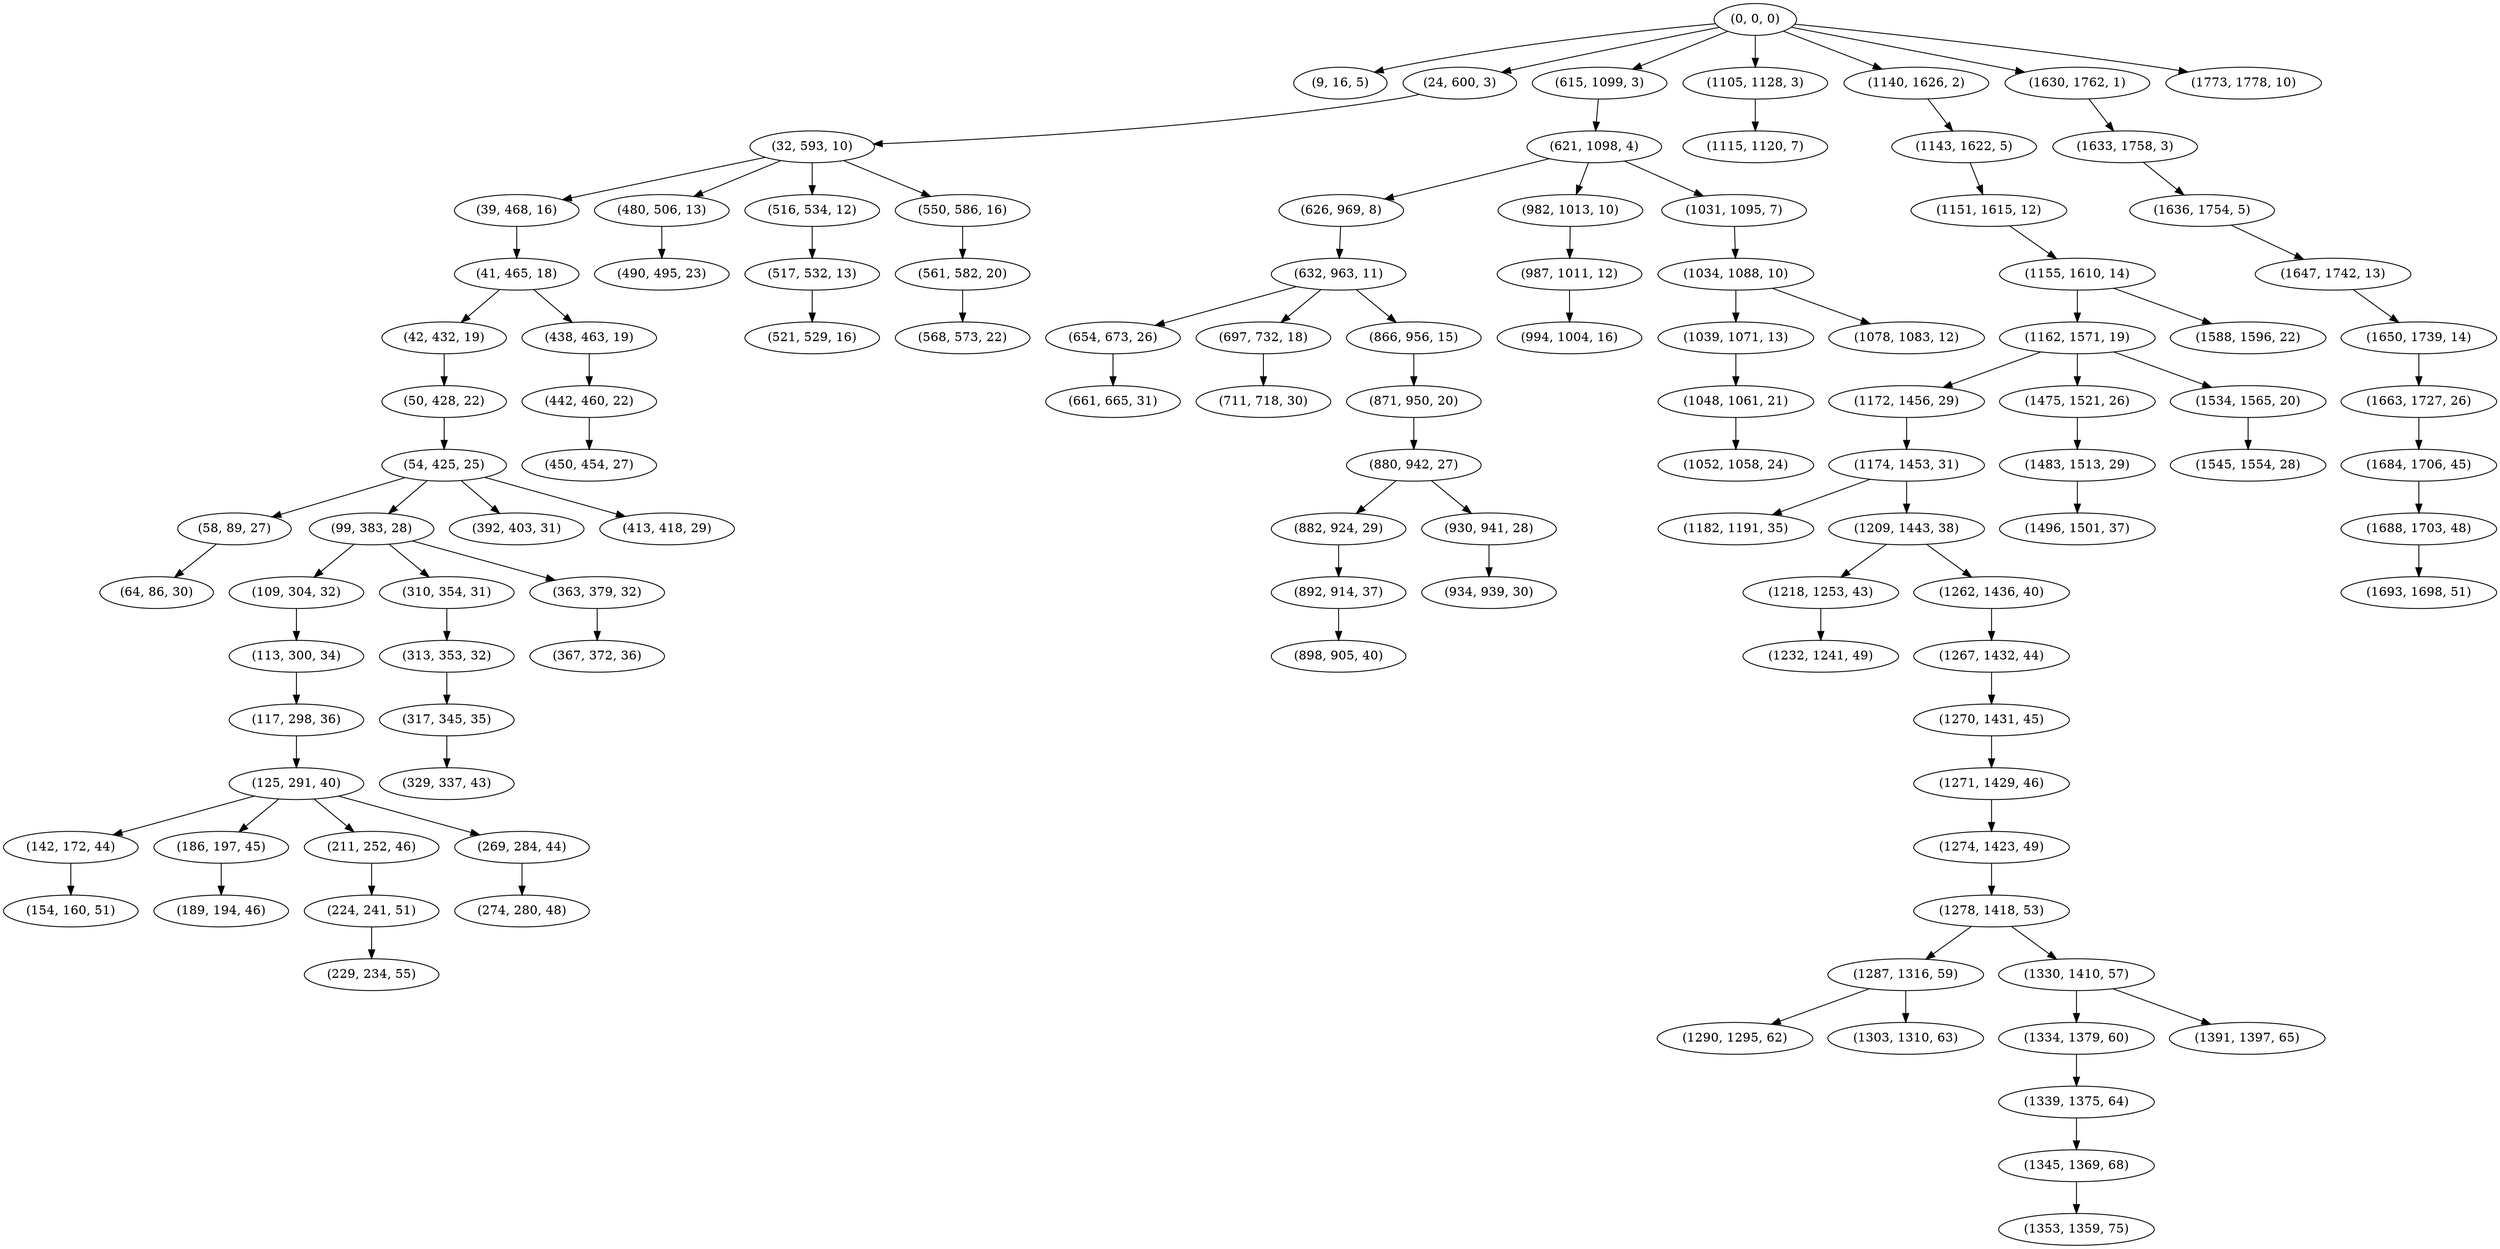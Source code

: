 digraph tree {
    "(0, 0, 0)";
    "(9, 16, 5)";
    "(24, 600, 3)";
    "(32, 593, 10)";
    "(39, 468, 16)";
    "(41, 465, 18)";
    "(42, 432, 19)";
    "(50, 428, 22)";
    "(54, 425, 25)";
    "(58, 89, 27)";
    "(64, 86, 30)";
    "(99, 383, 28)";
    "(109, 304, 32)";
    "(113, 300, 34)";
    "(117, 298, 36)";
    "(125, 291, 40)";
    "(142, 172, 44)";
    "(154, 160, 51)";
    "(186, 197, 45)";
    "(189, 194, 46)";
    "(211, 252, 46)";
    "(224, 241, 51)";
    "(229, 234, 55)";
    "(269, 284, 44)";
    "(274, 280, 48)";
    "(310, 354, 31)";
    "(313, 353, 32)";
    "(317, 345, 35)";
    "(329, 337, 43)";
    "(363, 379, 32)";
    "(367, 372, 36)";
    "(392, 403, 31)";
    "(413, 418, 29)";
    "(438, 463, 19)";
    "(442, 460, 22)";
    "(450, 454, 27)";
    "(480, 506, 13)";
    "(490, 495, 23)";
    "(516, 534, 12)";
    "(517, 532, 13)";
    "(521, 529, 16)";
    "(550, 586, 16)";
    "(561, 582, 20)";
    "(568, 573, 22)";
    "(615, 1099, 3)";
    "(621, 1098, 4)";
    "(626, 969, 8)";
    "(632, 963, 11)";
    "(654, 673, 26)";
    "(661, 665, 31)";
    "(697, 732, 18)";
    "(711, 718, 30)";
    "(866, 956, 15)";
    "(871, 950, 20)";
    "(880, 942, 27)";
    "(882, 924, 29)";
    "(892, 914, 37)";
    "(898, 905, 40)";
    "(930, 941, 28)";
    "(934, 939, 30)";
    "(982, 1013, 10)";
    "(987, 1011, 12)";
    "(994, 1004, 16)";
    "(1031, 1095, 7)";
    "(1034, 1088, 10)";
    "(1039, 1071, 13)";
    "(1048, 1061, 21)";
    "(1052, 1058, 24)";
    "(1078, 1083, 12)";
    "(1105, 1128, 3)";
    "(1115, 1120, 7)";
    "(1140, 1626, 2)";
    "(1143, 1622, 5)";
    "(1151, 1615, 12)";
    "(1155, 1610, 14)";
    "(1162, 1571, 19)";
    "(1172, 1456, 29)";
    "(1174, 1453, 31)";
    "(1182, 1191, 35)";
    "(1209, 1443, 38)";
    "(1218, 1253, 43)";
    "(1232, 1241, 49)";
    "(1262, 1436, 40)";
    "(1267, 1432, 44)";
    "(1270, 1431, 45)";
    "(1271, 1429, 46)";
    "(1274, 1423, 49)";
    "(1278, 1418, 53)";
    "(1287, 1316, 59)";
    "(1290, 1295, 62)";
    "(1303, 1310, 63)";
    "(1330, 1410, 57)";
    "(1334, 1379, 60)";
    "(1339, 1375, 64)";
    "(1345, 1369, 68)";
    "(1353, 1359, 75)";
    "(1391, 1397, 65)";
    "(1475, 1521, 26)";
    "(1483, 1513, 29)";
    "(1496, 1501, 37)";
    "(1534, 1565, 20)";
    "(1545, 1554, 28)";
    "(1588, 1596, 22)";
    "(1630, 1762, 1)";
    "(1633, 1758, 3)";
    "(1636, 1754, 5)";
    "(1647, 1742, 13)";
    "(1650, 1739, 14)";
    "(1663, 1727, 26)";
    "(1684, 1706, 45)";
    "(1688, 1703, 48)";
    "(1693, 1698, 51)";
    "(1773, 1778, 10)";
    "(0, 0, 0)" -> "(9, 16, 5)";
    "(0, 0, 0)" -> "(24, 600, 3)";
    "(0, 0, 0)" -> "(615, 1099, 3)";
    "(0, 0, 0)" -> "(1105, 1128, 3)";
    "(0, 0, 0)" -> "(1140, 1626, 2)";
    "(0, 0, 0)" -> "(1630, 1762, 1)";
    "(0, 0, 0)" -> "(1773, 1778, 10)";
    "(24, 600, 3)" -> "(32, 593, 10)";
    "(32, 593, 10)" -> "(39, 468, 16)";
    "(32, 593, 10)" -> "(480, 506, 13)";
    "(32, 593, 10)" -> "(516, 534, 12)";
    "(32, 593, 10)" -> "(550, 586, 16)";
    "(39, 468, 16)" -> "(41, 465, 18)";
    "(41, 465, 18)" -> "(42, 432, 19)";
    "(41, 465, 18)" -> "(438, 463, 19)";
    "(42, 432, 19)" -> "(50, 428, 22)";
    "(50, 428, 22)" -> "(54, 425, 25)";
    "(54, 425, 25)" -> "(58, 89, 27)";
    "(54, 425, 25)" -> "(99, 383, 28)";
    "(54, 425, 25)" -> "(392, 403, 31)";
    "(54, 425, 25)" -> "(413, 418, 29)";
    "(58, 89, 27)" -> "(64, 86, 30)";
    "(99, 383, 28)" -> "(109, 304, 32)";
    "(99, 383, 28)" -> "(310, 354, 31)";
    "(99, 383, 28)" -> "(363, 379, 32)";
    "(109, 304, 32)" -> "(113, 300, 34)";
    "(113, 300, 34)" -> "(117, 298, 36)";
    "(117, 298, 36)" -> "(125, 291, 40)";
    "(125, 291, 40)" -> "(142, 172, 44)";
    "(125, 291, 40)" -> "(186, 197, 45)";
    "(125, 291, 40)" -> "(211, 252, 46)";
    "(125, 291, 40)" -> "(269, 284, 44)";
    "(142, 172, 44)" -> "(154, 160, 51)";
    "(186, 197, 45)" -> "(189, 194, 46)";
    "(211, 252, 46)" -> "(224, 241, 51)";
    "(224, 241, 51)" -> "(229, 234, 55)";
    "(269, 284, 44)" -> "(274, 280, 48)";
    "(310, 354, 31)" -> "(313, 353, 32)";
    "(313, 353, 32)" -> "(317, 345, 35)";
    "(317, 345, 35)" -> "(329, 337, 43)";
    "(363, 379, 32)" -> "(367, 372, 36)";
    "(438, 463, 19)" -> "(442, 460, 22)";
    "(442, 460, 22)" -> "(450, 454, 27)";
    "(480, 506, 13)" -> "(490, 495, 23)";
    "(516, 534, 12)" -> "(517, 532, 13)";
    "(517, 532, 13)" -> "(521, 529, 16)";
    "(550, 586, 16)" -> "(561, 582, 20)";
    "(561, 582, 20)" -> "(568, 573, 22)";
    "(615, 1099, 3)" -> "(621, 1098, 4)";
    "(621, 1098, 4)" -> "(626, 969, 8)";
    "(621, 1098, 4)" -> "(982, 1013, 10)";
    "(621, 1098, 4)" -> "(1031, 1095, 7)";
    "(626, 969, 8)" -> "(632, 963, 11)";
    "(632, 963, 11)" -> "(654, 673, 26)";
    "(632, 963, 11)" -> "(697, 732, 18)";
    "(632, 963, 11)" -> "(866, 956, 15)";
    "(654, 673, 26)" -> "(661, 665, 31)";
    "(697, 732, 18)" -> "(711, 718, 30)";
    "(866, 956, 15)" -> "(871, 950, 20)";
    "(871, 950, 20)" -> "(880, 942, 27)";
    "(880, 942, 27)" -> "(882, 924, 29)";
    "(880, 942, 27)" -> "(930, 941, 28)";
    "(882, 924, 29)" -> "(892, 914, 37)";
    "(892, 914, 37)" -> "(898, 905, 40)";
    "(930, 941, 28)" -> "(934, 939, 30)";
    "(982, 1013, 10)" -> "(987, 1011, 12)";
    "(987, 1011, 12)" -> "(994, 1004, 16)";
    "(1031, 1095, 7)" -> "(1034, 1088, 10)";
    "(1034, 1088, 10)" -> "(1039, 1071, 13)";
    "(1034, 1088, 10)" -> "(1078, 1083, 12)";
    "(1039, 1071, 13)" -> "(1048, 1061, 21)";
    "(1048, 1061, 21)" -> "(1052, 1058, 24)";
    "(1105, 1128, 3)" -> "(1115, 1120, 7)";
    "(1140, 1626, 2)" -> "(1143, 1622, 5)";
    "(1143, 1622, 5)" -> "(1151, 1615, 12)";
    "(1151, 1615, 12)" -> "(1155, 1610, 14)";
    "(1155, 1610, 14)" -> "(1162, 1571, 19)";
    "(1155, 1610, 14)" -> "(1588, 1596, 22)";
    "(1162, 1571, 19)" -> "(1172, 1456, 29)";
    "(1162, 1571, 19)" -> "(1475, 1521, 26)";
    "(1162, 1571, 19)" -> "(1534, 1565, 20)";
    "(1172, 1456, 29)" -> "(1174, 1453, 31)";
    "(1174, 1453, 31)" -> "(1182, 1191, 35)";
    "(1174, 1453, 31)" -> "(1209, 1443, 38)";
    "(1209, 1443, 38)" -> "(1218, 1253, 43)";
    "(1209, 1443, 38)" -> "(1262, 1436, 40)";
    "(1218, 1253, 43)" -> "(1232, 1241, 49)";
    "(1262, 1436, 40)" -> "(1267, 1432, 44)";
    "(1267, 1432, 44)" -> "(1270, 1431, 45)";
    "(1270, 1431, 45)" -> "(1271, 1429, 46)";
    "(1271, 1429, 46)" -> "(1274, 1423, 49)";
    "(1274, 1423, 49)" -> "(1278, 1418, 53)";
    "(1278, 1418, 53)" -> "(1287, 1316, 59)";
    "(1278, 1418, 53)" -> "(1330, 1410, 57)";
    "(1287, 1316, 59)" -> "(1290, 1295, 62)";
    "(1287, 1316, 59)" -> "(1303, 1310, 63)";
    "(1330, 1410, 57)" -> "(1334, 1379, 60)";
    "(1330, 1410, 57)" -> "(1391, 1397, 65)";
    "(1334, 1379, 60)" -> "(1339, 1375, 64)";
    "(1339, 1375, 64)" -> "(1345, 1369, 68)";
    "(1345, 1369, 68)" -> "(1353, 1359, 75)";
    "(1475, 1521, 26)" -> "(1483, 1513, 29)";
    "(1483, 1513, 29)" -> "(1496, 1501, 37)";
    "(1534, 1565, 20)" -> "(1545, 1554, 28)";
    "(1630, 1762, 1)" -> "(1633, 1758, 3)";
    "(1633, 1758, 3)" -> "(1636, 1754, 5)";
    "(1636, 1754, 5)" -> "(1647, 1742, 13)";
    "(1647, 1742, 13)" -> "(1650, 1739, 14)";
    "(1650, 1739, 14)" -> "(1663, 1727, 26)";
    "(1663, 1727, 26)" -> "(1684, 1706, 45)";
    "(1684, 1706, 45)" -> "(1688, 1703, 48)";
    "(1688, 1703, 48)" -> "(1693, 1698, 51)";
}
